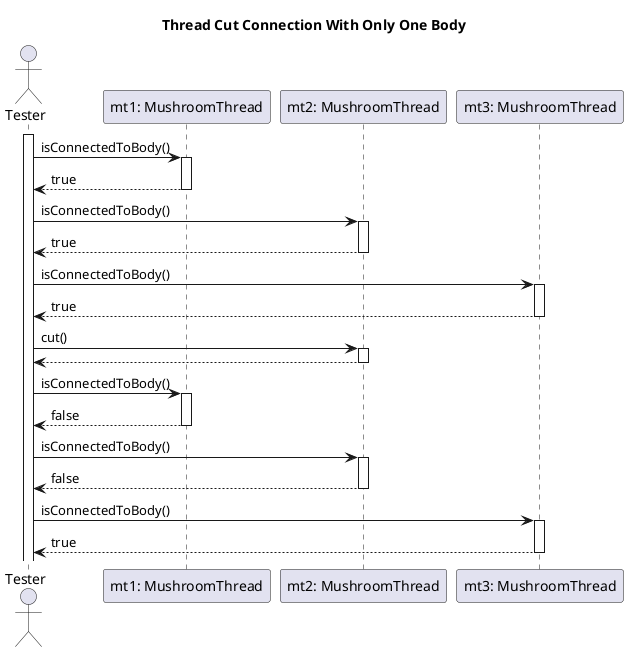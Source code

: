 @startuml Thread Cut Connection Only One Body

title Thread Cut Connection With Only One Body

actor "Tester" as tester

participant "mt1: MushroomThread" as mt1
participant "mt2: MushroomThread" as mt2
participant "mt3: MushroomThread" as mt3

activate tester

tester -> mt1: isConnectedToBody()
activate mt1
mt1 --> tester: true
deactivate mt1

tester -> mt2: isConnectedToBody()
activate mt2
mt2 --> tester: true
deactivate mt2

tester -> mt3: isConnectedToBody()
activate mt3
mt3 --> tester: true
deactivate mt3

tester -> mt2: cut()
activate mt2
mt2 --> tester
deactivate mt2

tester -> mt1: isConnectedToBody()
activate mt1
mt1 --> tester: false
deactivate mt1

tester -> mt2: isConnectedToBody()
activate mt2
mt2 --> tester: false
deactivate mt2

tester -> mt3: isConnectedToBody()
activate mt3
mt3 --> tester: true
deactivate mt3

@enduml